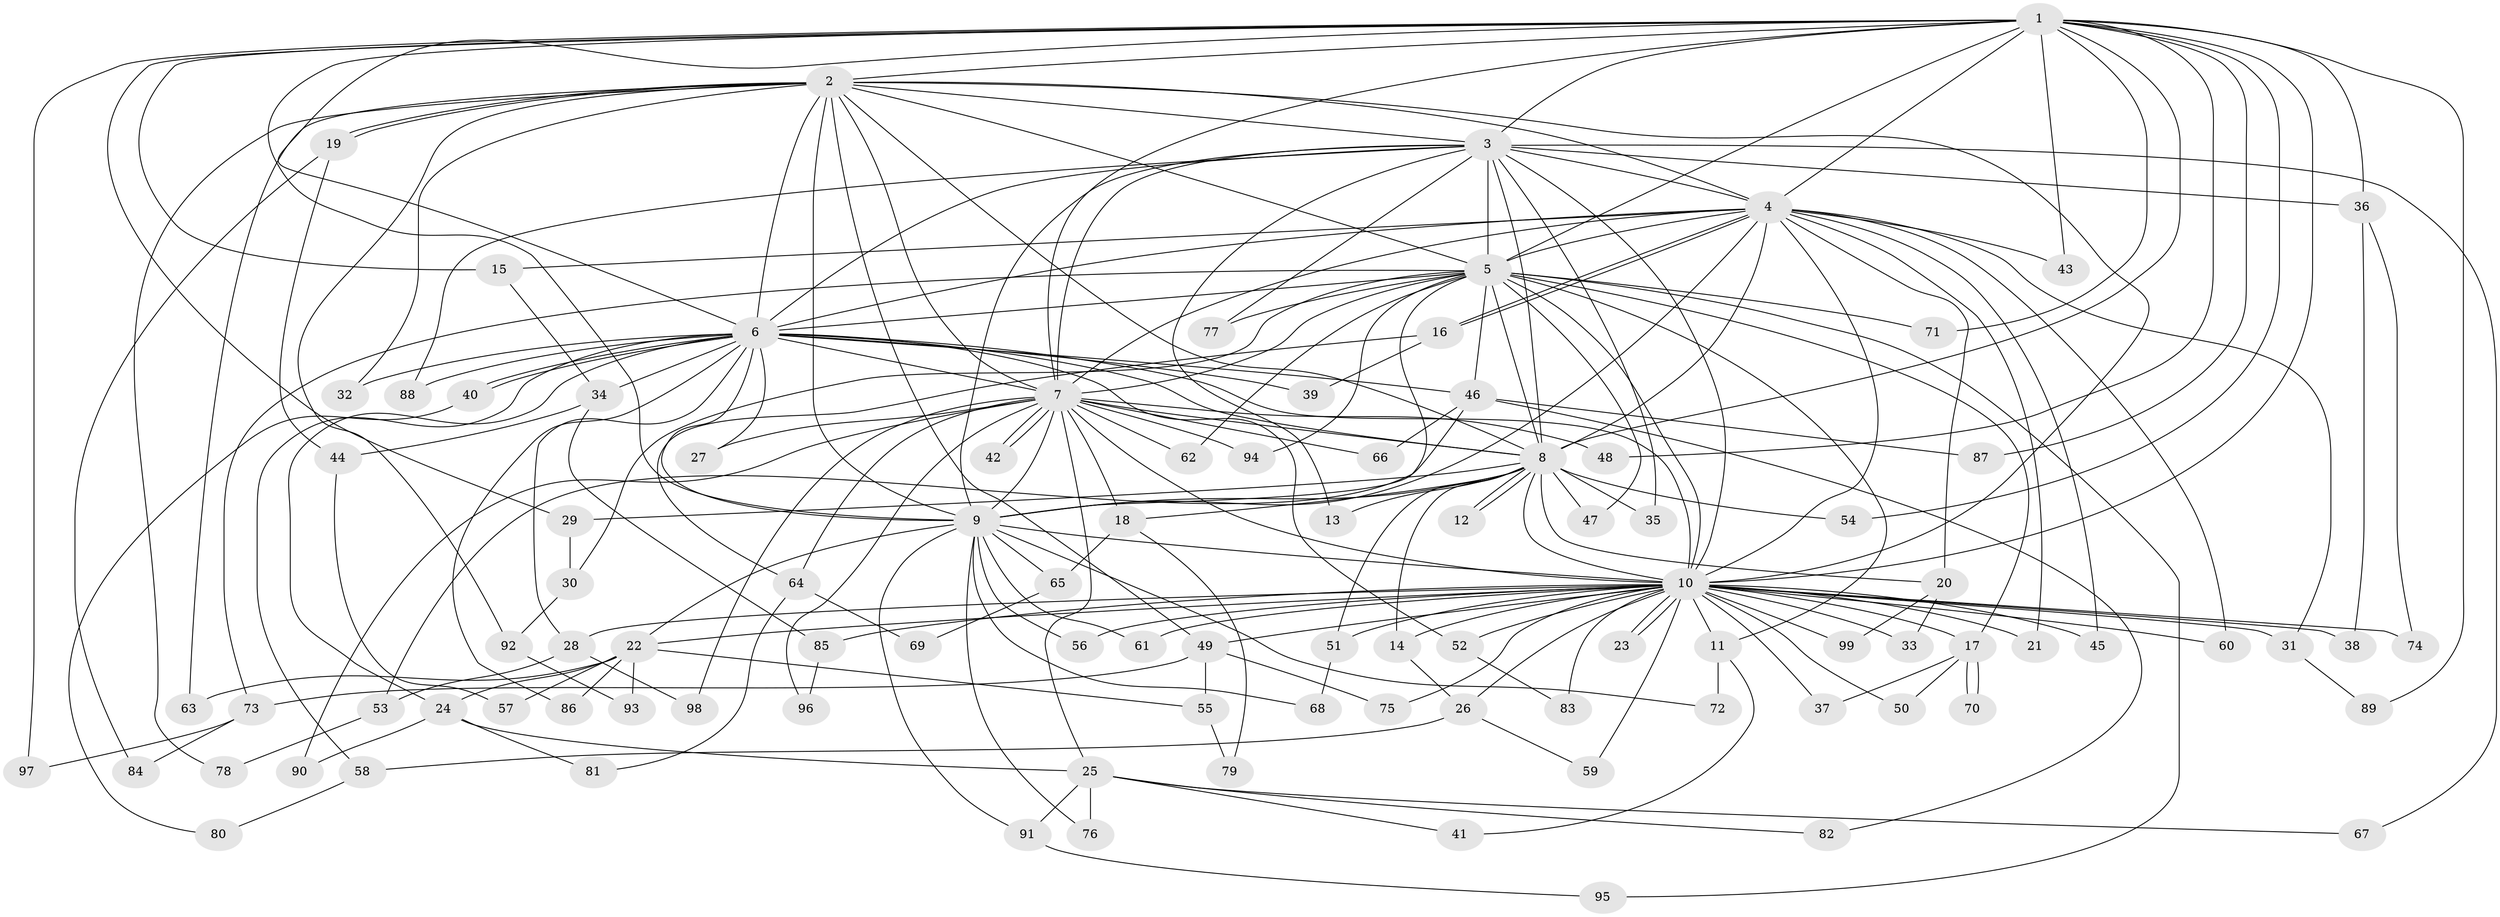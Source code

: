 // coarse degree distribution, {10: 0.02, 12: 0.06, 17: 0.02, 16: 0.02, 24: 0.02, 13: 0.02, 9: 0.02, 1: 0.06, 3: 0.14, 18: 0.02, 4: 0.04, 5: 0.06, 2: 0.48, 8: 0.02}
// Generated by graph-tools (version 1.1) at 2025/49/03/04/25 22:49:35]
// undirected, 99 vertices, 223 edges
graph export_dot {
  node [color=gray90,style=filled];
  1;
  2;
  3;
  4;
  5;
  6;
  7;
  8;
  9;
  10;
  11;
  12;
  13;
  14;
  15;
  16;
  17;
  18;
  19;
  20;
  21;
  22;
  23;
  24;
  25;
  26;
  27;
  28;
  29;
  30;
  31;
  32;
  33;
  34;
  35;
  36;
  37;
  38;
  39;
  40;
  41;
  42;
  43;
  44;
  45;
  46;
  47;
  48;
  49;
  50;
  51;
  52;
  53;
  54;
  55;
  56;
  57;
  58;
  59;
  60;
  61;
  62;
  63;
  64;
  65;
  66;
  67;
  68;
  69;
  70;
  71;
  72;
  73;
  74;
  75;
  76;
  77;
  78;
  79;
  80;
  81;
  82;
  83;
  84;
  85;
  86;
  87;
  88;
  89;
  90;
  91;
  92;
  93;
  94;
  95;
  96;
  97;
  98;
  99;
  1 -- 2;
  1 -- 3;
  1 -- 4;
  1 -- 5;
  1 -- 6;
  1 -- 7;
  1 -- 8;
  1 -- 9;
  1 -- 10;
  1 -- 15;
  1 -- 29;
  1 -- 36;
  1 -- 43;
  1 -- 48;
  1 -- 54;
  1 -- 71;
  1 -- 87;
  1 -- 89;
  1 -- 97;
  2 -- 3;
  2 -- 4;
  2 -- 5;
  2 -- 6;
  2 -- 7;
  2 -- 8;
  2 -- 9;
  2 -- 10;
  2 -- 19;
  2 -- 19;
  2 -- 32;
  2 -- 49;
  2 -- 63;
  2 -- 78;
  2 -- 92;
  3 -- 4;
  3 -- 5;
  3 -- 6;
  3 -- 7;
  3 -- 8;
  3 -- 9;
  3 -- 10;
  3 -- 13;
  3 -- 35;
  3 -- 36;
  3 -- 67;
  3 -- 77;
  3 -- 88;
  4 -- 5;
  4 -- 6;
  4 -- 7;
  4 -- 8;
  4 -- 9;
  4 -- 10;
  4 -- 15;
  4 -- 16;
  4 -- 16;
  4 -- 20;
  4 -- 21;
  4 -- 31;
  4 -- 43;
  4 -- 45;
  4 -- 60;
  5 -- 6;
  5 -- 7;
  5 -- 8;
  5 -- 9;
  5 -- 10;
  5 -- 11;
  5 -- 17;
  5 -- 30;
  5 -- 46;
  5 -- 47;
  5 -- 62;
  5 -- 71;
  5 -- 73;
  5 -- 77;
  5 -- 94;
  5 -- 95;
  6 -- 7;
  6 -- 8;
  6 -- 9;
  6 -- 10;
  6 -- 24;
  6 -- 27;
  6 -- 28;
  6 -- 32;
  6 -- 34;
  6 -- 39;
  6 -- 40;
  6 -- 40;
  6 -- 46;
  6 -- 52;
  6 -- 58;
  6 -- 86;
  6 -- 88;
  7 -- 8;
  7 -- 9;
  7 -- 10;
  7 -- 18;
  7 -- 25;
  7 -- 27;
  7 -- 42;
  7 -- 42;
  7 -- 48;
  7 -- 62;
  7 -- 64;
  7 -- 66;
  7 -- 90;
  7 -- 94;
  7 -- 96;
  7 -- 98;
  8 -- 9;
  8 -- 10;
  8 -- 12;
  8 -- 12;
  8 -- 13;
  8 -- 14;
  8 -- 18;
  8 -- 20;
  8 -- 29;
  8 -- 35;
  8 -- 47;
  8 -- 51;
  8 -- 54;
  9 -- 10;
  9 -- 22;
  9 -- 56;
  9 -- 61;
  9 -- 65;
  9 -- 68;
  9 -- 72;
  9 -- 76;
  9 -- 91;
  10 -- 11;
  10 -- 14;
  10 -- 17;
  10 -- 21;
  10 -- 22;
  10 -- 23;
  10 -- 23;
  10 -- 26;
  10 -- 28;
  10 -- 31;
  10 -- 33;
  10 -- 37;
  10 -- 38;
  10 -- 45;
  10 -- 49;
  10 -- 50;
  10 -- 51;
  10 -- 52;
  10 -- 56;
  10 -- 59;
  10 -- 60;
  10 -- 61;
  10 -- 74;
  10 -- 75;
  10 -- 83;
  10 -- 85;
  10 -- 99;
  11 -- 41;
  11 -- 72;
  14 -- 26;
  15 -- 34;
  16 -- 39;
  16 -- 64;
  17 -- 37;
  17 -- 50;
  17 -- 70;
  17 -- 70;
  18 -- 65;
  18 -- 79;
  19 -- 44;
  19 -- 84;
  20 -- 33;
  20 -- 99;
  22 -- 24;
  22 -- 55;
  22 -- 57;
  22 -- 63;
  22 -- 86;
  22 -- 93;
  24 -- 25;
  24 -- 81;
  24 -- 90;
  25 -- 41;
  25 -- 67;
  25 -- 76;
  25 -- 82;
  25 -- 91;
  26 -- 58;
  26 -- 59;
  28 -- 53;
  28 -- 98;
  29 -- 30;
  30 -- 92;
  31 -- 89;
  34 -- 44;
  34 -- 85;
  36 -- 38;
  36 -- 74;
  40 -- 80;
  44 -- 57;
  46 -- 53;
  46 -- 66;
  46 -- 82;
  46 -- 87;
  49 -- 55;
  49 -- 73;
  49 -- 75;
  51 -- 68;
  52 -- 83;
  53 -- 78;
  55 -- 79;
  58 -- 80;
  64 -- 69;
  64 -- 81;
  65 -- 69;
  73 -- 84;
  73 -- 97;
  85 -- 96;
  91 -- 95;
  92 -- 93;
}
